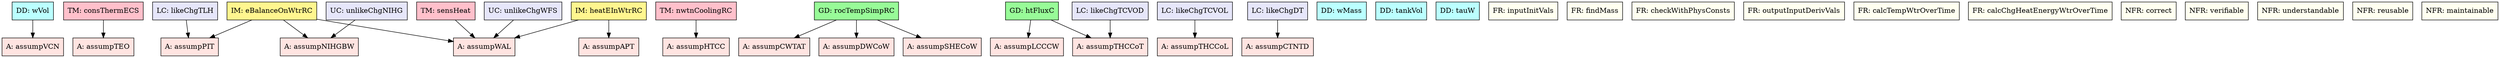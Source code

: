digraph avsall {
	wVol -> assumpVCN;
	consThermECS -> assumpTEO;
	sensHeat -> assumpWAL;
	nwtnCoolingRC -> assumpHTCC;
	rocTempSimpRC -> assumpCWTAT;
	rocTempSimpRC -> assumpDWCoW;
	rocTempSimpRC -> assumpSHECoW;
	htFluxC -> assumpLCCCW;
	htFluxC -> assumpTHCCoT;
	eBalanceOnWtrRC -> assumpWAL;
	eBalanceOnWtrRC -> assumpPIT;
	eBalanceOnWtrRC -> assumpNIHGBW;
	heatEInWtrRC -> assumpWAL;
	heatEInWtrRC -> assumpAPT;
	likeChgTCVOD -> assumpTHCCoT;
	likeChgTCVOL -> assumpTHCCoL;
	likeChgDT -> assumpCTNTD;
	likeChgTLH -> assumpPIT;
	unlikeChgWFS -> assumpWAL;
	unlikeChgNIHG -> assumpNIHGBW;


	assumpTEO	[shape=box, color=black, style=filled, fillcolor=mistyrose, label="A: assumpTEO"];
	assumpHTCC	[shape=box, color=black, style=filled, fillcolor=mistyrose, label="A: assumpHTCC"];
	assumpCWTAT	[shape=box, color=black, style=filled, fillcolor=mistyrose, label="A: assumpCWTAT"];
	assumpDWCoW	[shape=box, color=black, style=filled, fillcolor=mistyrose, label="A: assumpDWCoW"];
	assumpSHECoW	[shape=box, color=black, style=filled, fillcolor=mistyrose, label="A: assumpSHECoW"];
	assumpLCCCW	[shape=box, color=black, style=filled, fillcolor=mistyrose, label="A: assumpLCCCW"];
	assumpTHCCoT	[shape=box, color=black, style=filled, fillcolor=mistyrose, label="A: assumpTHCCoT"];
	assumpTHCCoL	[shape=box, color=black, style=filled, fillcolor=mistyrose, label="A: assumpTHCCoL"];
	assumpCTNTD	[shape=box, color=black, style=filled, fillcolor=mistyrose, label="A: assumpCTNTD"];
	assumpWAL	[shape=box, color=black, style=filled, fillcolor=mistyrose, label="A: assumpWAL"];
	assumpPIT	[shape=box, color=black, style=filled, fillcolor=mistyrose, label="A: assumpPIT"];
	assumpNIHGBW	[shape=box, color=black, style=filled, fillcolor=mistyrose, label="A: assumpNIHGBW"];
	assumpAPT	[shape=box, color=black, style=filled, fillcolor=mistyrose, label="A: assumpAPT"];
	assumpVCN	[shape=box, color=black, style=filled, fillcolor=mistyrose, label="A: assumpVCN"];

	subgraph A {
	rank="same"
	{assumpTEO, assumpHTCC, assumpCWTAT, assumpDWCoW, assumpSHECoW, assumpLCCCW, assumpTHCCoT, assumpTHCCoL, assumpCTNTD, assumpWAL, assumpPIT, assumpNIHGBW, assumpAPT, assumpVCN}
	}

	wMass	[shape=box, color=black, style=filled, fillcolor=paleturquoise1, label="DD: wMass"];
	wVol	[shape=box, color=black, style=filled, fillcolor=paleturquoise1, label="DD: wVol"];
	tankVol	[shape=box, color=black, style=filled, fillcolor=paleturquoise1, label="DD: tankVol"];
	tauW	[shape=box, color=black, style=filled, fillcolor=paleturquoise1, label="DD: tauW"];

	subgraph DD {
	rank="same"
	{wMass, wVol, tankVol, tauW}
	}

	consThermECS	[shape=box, color=black, style=filled, fillcolor=pink, label="TM: consThermECS"];
	sensHeat	[shape=box, color=black, style=filled, fillcolor=pink, label="TM: sensHeat"];
	nwtnCoolingRC	[shape=box, color=black, style=filled, fillcolor=pink, label="TM: nwtnCoolingRC"];

	subgraph TM {
	rank="same"
	{consThermECS, sensHeat, nwtnCoolingRC}
	}

	rocTempSimpRC	[shape=box, color=black, style=filled, fillcolor=palegreen, label="GD: rocTempSimpRC"];
	htFluxC	[shape=box, color=black, style=filled, fillcolor=palegreen, label="GD: htFluxC"];

	subgraph GD {
	rank="same"
	{rocTempSimpRC, htFluxC}
	}

	eBalanceOnWtrRC	[shape=box, color=black, style=filled, fillcolor=khaki1, label="IM: eBalanceOnWtrRC"];
	heatEInWtrRC	[shape=box, color=black, style=filled, fillcolor=khaki1, label="IM: heatEInWtrRC"];

	subgraph IM {
	rank="same"
	{eBalanceOnWtrRC, heatEInWtrRC}
	}

	inputInitVals	[shape=box, color=black, style=filled, fillcolor=ivory, label="FR: inputInitVals"];
	findMass	[shape=box, color=black, style=filled, fillcolor=ivory, label="FR: findMass"];
	checkWithPhysConsts	[shape=box, color=black, style=filled, fillcolor=ivory, label="FR: checkWithPhysConsts"];
	outputInputDerivVals	[shape=box, color=black, style=filled, fillcolor=ivory, label="FR: outputInputDerivVals"];
	calcTempWtrOverTime	[shape=box, color=black, style=filled, fillcolor=ivory, label="FR: calcTempWtrOverTime"];
	calcChgHeatEnergyWtrOverTime	[shape=box, color=black, style=filled, fillcolor=ivory, label="FR: calcChgHeatEnergyWtrOverTime"];
	correct	[shape=box, color=black, style=filled, fillcolor=ivory, label="NFR: correct"];
	verifiable	[shape=box, color=black, style=filled, fillcolor=ivory, label="NFR: verifiable"];
	understandable	[shape=box, color=black, style=filled, fillcolor=ivory, label="NFR: understandable"];
	reusable	[shape=box, color=black, style=filled, fillcolor=ivory, label="NFR: reusable"];
	maintainable	[shape=box, color=black, style=filled, fillcolor=ivory, label="NFR: maintainable"];

	subgraph R {
	rank="same"
	{inputInitVals, findMass, checkWithPhysConsts, outputInputDerivVals, calcTempWtrOverTime, calcChgHeatEnergyWtrOverTime, correct, verifiable, understandable, reusable, maintainable}
	}

	likeChgTCVOD	[shape=box, color=black, style=filled, fillcolor=lavender, label="LC: likeChgTCVOD"];
	likeChgTCVOL	[shape=box, color=black, style=filled, fillcolor=lavender, label="LC: likeChgTCVOL"];
	likeChgDT	[shape=box, color=black, style=filled, fillcolor=lavender, label="LC: likeChgDT"];
	likeChgTLH	[shape=box, color=black, style=filled, fillcolor=lavender, label="LC: likeChgTLH"];
	unlikeChgWFS	[shape=box, color=black, style=filled, fillcolor=lavender, label="UC: unlikeChgWFS"];
	unlikeChgNIHG	[shape=box, color=black, style=filled, fillcolor=lavender, label="UC: unlikeChgNIHG"];

	subgraph C {
	rank="same"
	{likeChgTCVOD, likeChgTCVOL, likeChgDT, likeChgTLH, unlikeChgWFS, unlikeChgNIHG}
	}

}
